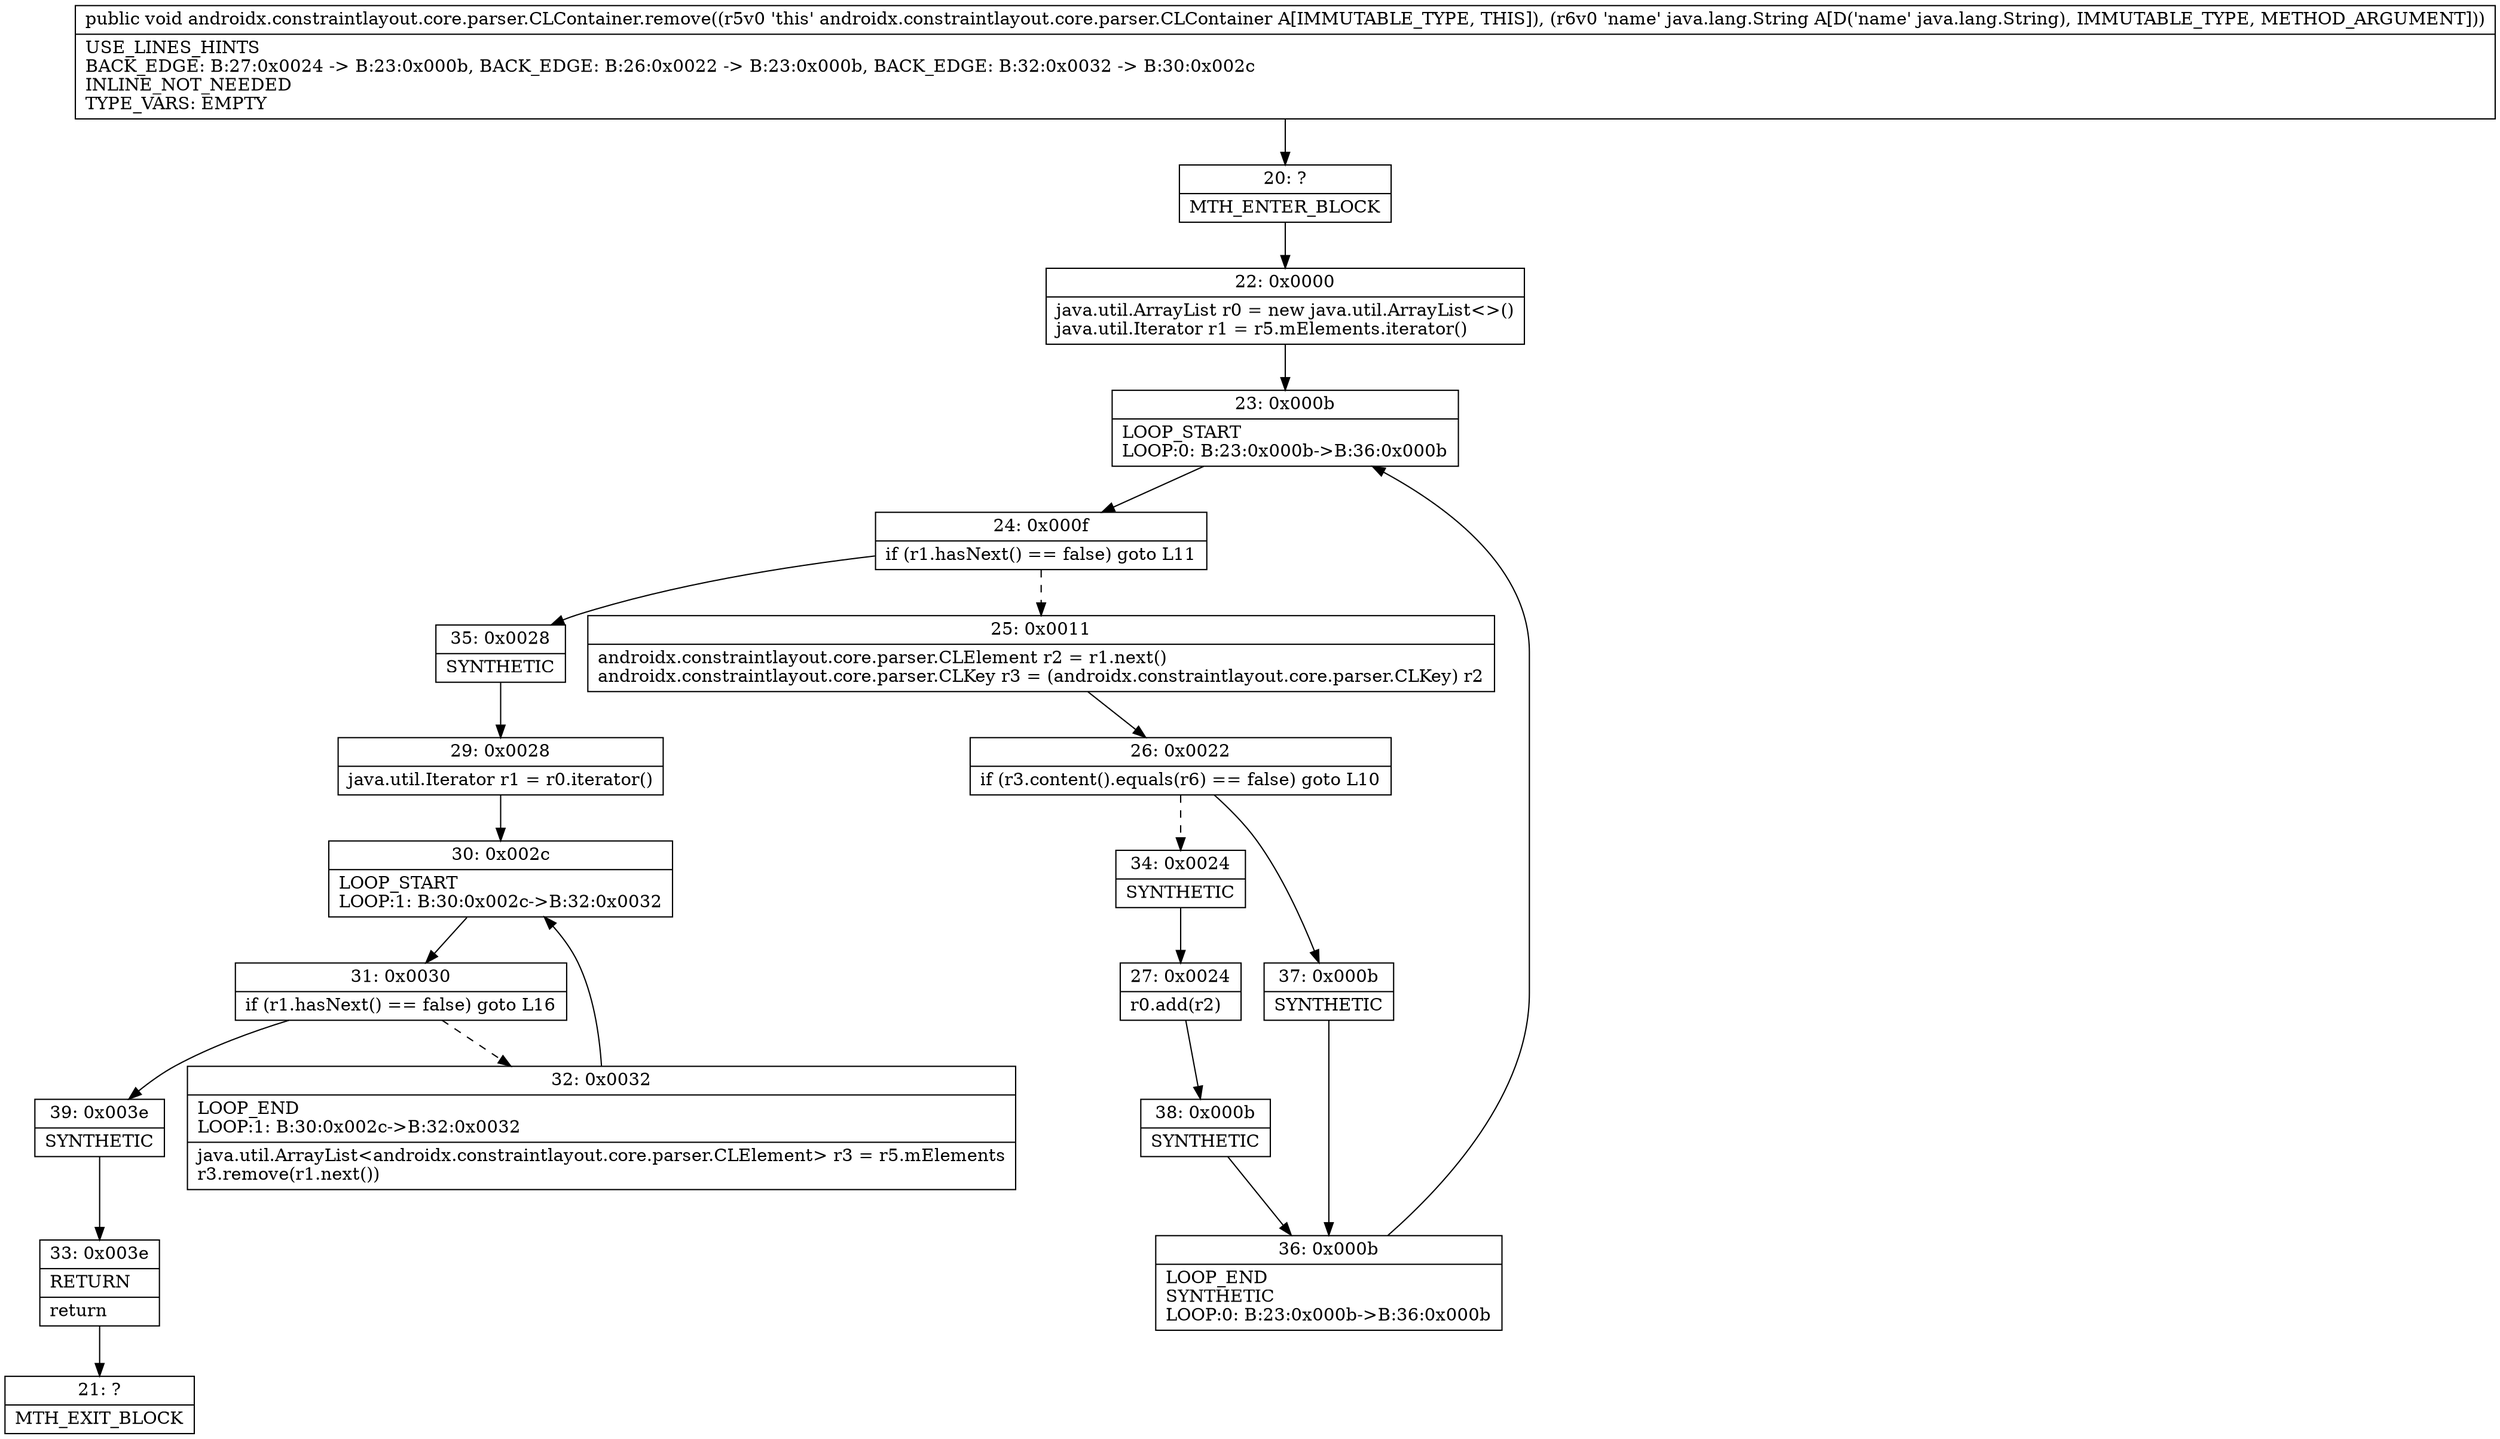 digraph "CFG forandroidx.constraintlayout.core.parser.CLContainer.remove(Ljava\/lang\/String;)V" {
Node_20 [shape=record,label="{20\:\ ?|MTH_ENTER_BLOCK\l}"];
Node_22 [shape=record,label="{22\:\ 0x0000|java.util.ArrayList r0 = new java.util.ArrayList\<\>()\ljava.util.Iterator r1 = r5.mElements.iterator()\l}"];
Node_23 [shape=record,label="{23\:\ 0x000b|LOOP_START\lLOOP:0: B:23:0x000b\-\>B:36:0x000b\l}"];
Node_24 [shape=record,label="{24\:\ 0x000f|if (r1.hasNext() == false) goto L11\l}"];
Node_25 [shape=record,label="{25\:\ 0x0011|androidx.constraintlayout.core.parser.CLElement r2 = r1.next()\landroidx.constraintlayout.core.parser.CLKey r3 = (androidx.constraintlayout.core.parser.CLKey) r2\l}"];
Node_26 [shape=record,label="{26\:\ 0x0022|if (r3.content().equals(r6) == false) goto L10\l}"];
Node_34 [shape=record,label="{34\:\ 0x0024|SYNTHETIC\l}"];
Node_27 [shape=record,label="{27\:\ 0x0024|r0.add(r2)\l}"];
Node_38 [shape=record,label="{38\:\ 0x000b|SYNTHETIC\l}"];
Node_36 [shape=record,label="{36\:\ 0x000b|LOOP_END\lSYNTHETIC\lLOOP:0: B:23:0x000b\-\>B:36:0x000b\l}"];
Node_37 [shape=record,label="{37\:\ 0x000b|SYNTHETIC\l}"];
Node_35 [shape=record,label="{35\:\ 0x0028|SYNTHETIC\l}"];
Node_29 [shape=record,label="{29\:\ 0x0028|java.util.Iterator r1 = r0.iterator()\l}"];
Node_30 [shape=record,label="{30\:\ 0x002c|LOOP_START\lLOOP:1: B:30:0x002c\-\>B:32:0x0032\l}"];
Node_31 [shape=record,label="{31\:\ 0x0030|if (r1.hasNext() == false) goto L16\l}"];
Node_32 [shape=record,label="{32\:\ 0x0032|LOOP_END\lLOOP:1: B:30:0x002c\-\>B:32:0x0032\l|java.util.ArrayList\<androidx.constraintlayout.core.parser.CLElement\> r3 = r5.mElements\lr3.remove(r1.next())\l}"];
Node_39 [shape=record,label="{39\:\ 0x003e|SYNTHETIC\l}"];
Node_33 [shape=record,label="{33\:\ 0x003e|RETURN\l|return\l}"];
Node_21 [shape=record,label="{21\:\ ?|MTH_EXIT_BLOCK\l}"];
MethodNode[shape=record,label="{public void androidx.constraintlayout.core.parser.CLContainer.remove((r5v0 'this' androidx.constraintlayout.core.parser.CLContainer A[IMMUTABLE_TYPE, THIS]), (r6v0 'name' java.lang.String A[D('name' java.lang.String), IMMUTABLE_TYPE, METHOD_ARGUMENT]))  | USE_LINES_HINTS\lBACK_EDGE: B:27:0x0024 \-\> B:23:0x000b, BACK_EDGE: B:26:0x0022 \-\> B:23:0x000b, BACK_EDGE: B:32:0x0032 \-\> B:30:0x002c\lINLINE_NOT_NEEDED\lTYPE_VARS: EMPTY\l}"];
MethodNode -> Node_20;Node_20 -> Node_22;
Node_22 -> Node_23;
Node_23 -> Node_24;
Node_24 -> Node_25[style=dashed];
Node_24 -> Node_35;
Node_25 -> Node_26;
Node_26 -> Node_34[style=dashed];
Node_26 -> Node_37;
Node_34 -> Node_27;
Node_27 -> Node_38;
Node_38 -> Node_36;
Node_36 -> Node_23;
Node_37 -> Node_36;
Node_35 -> Node_29;
Node_29 -> Node_30;
Node_30 -> Node_31;
Node_31 -> Node_32[style=dashed];
Node_31 -> Node_39;
Node_32 -> Node_30;
Node_39 -> Node_33;
Node_33 -> Node_21;
}

